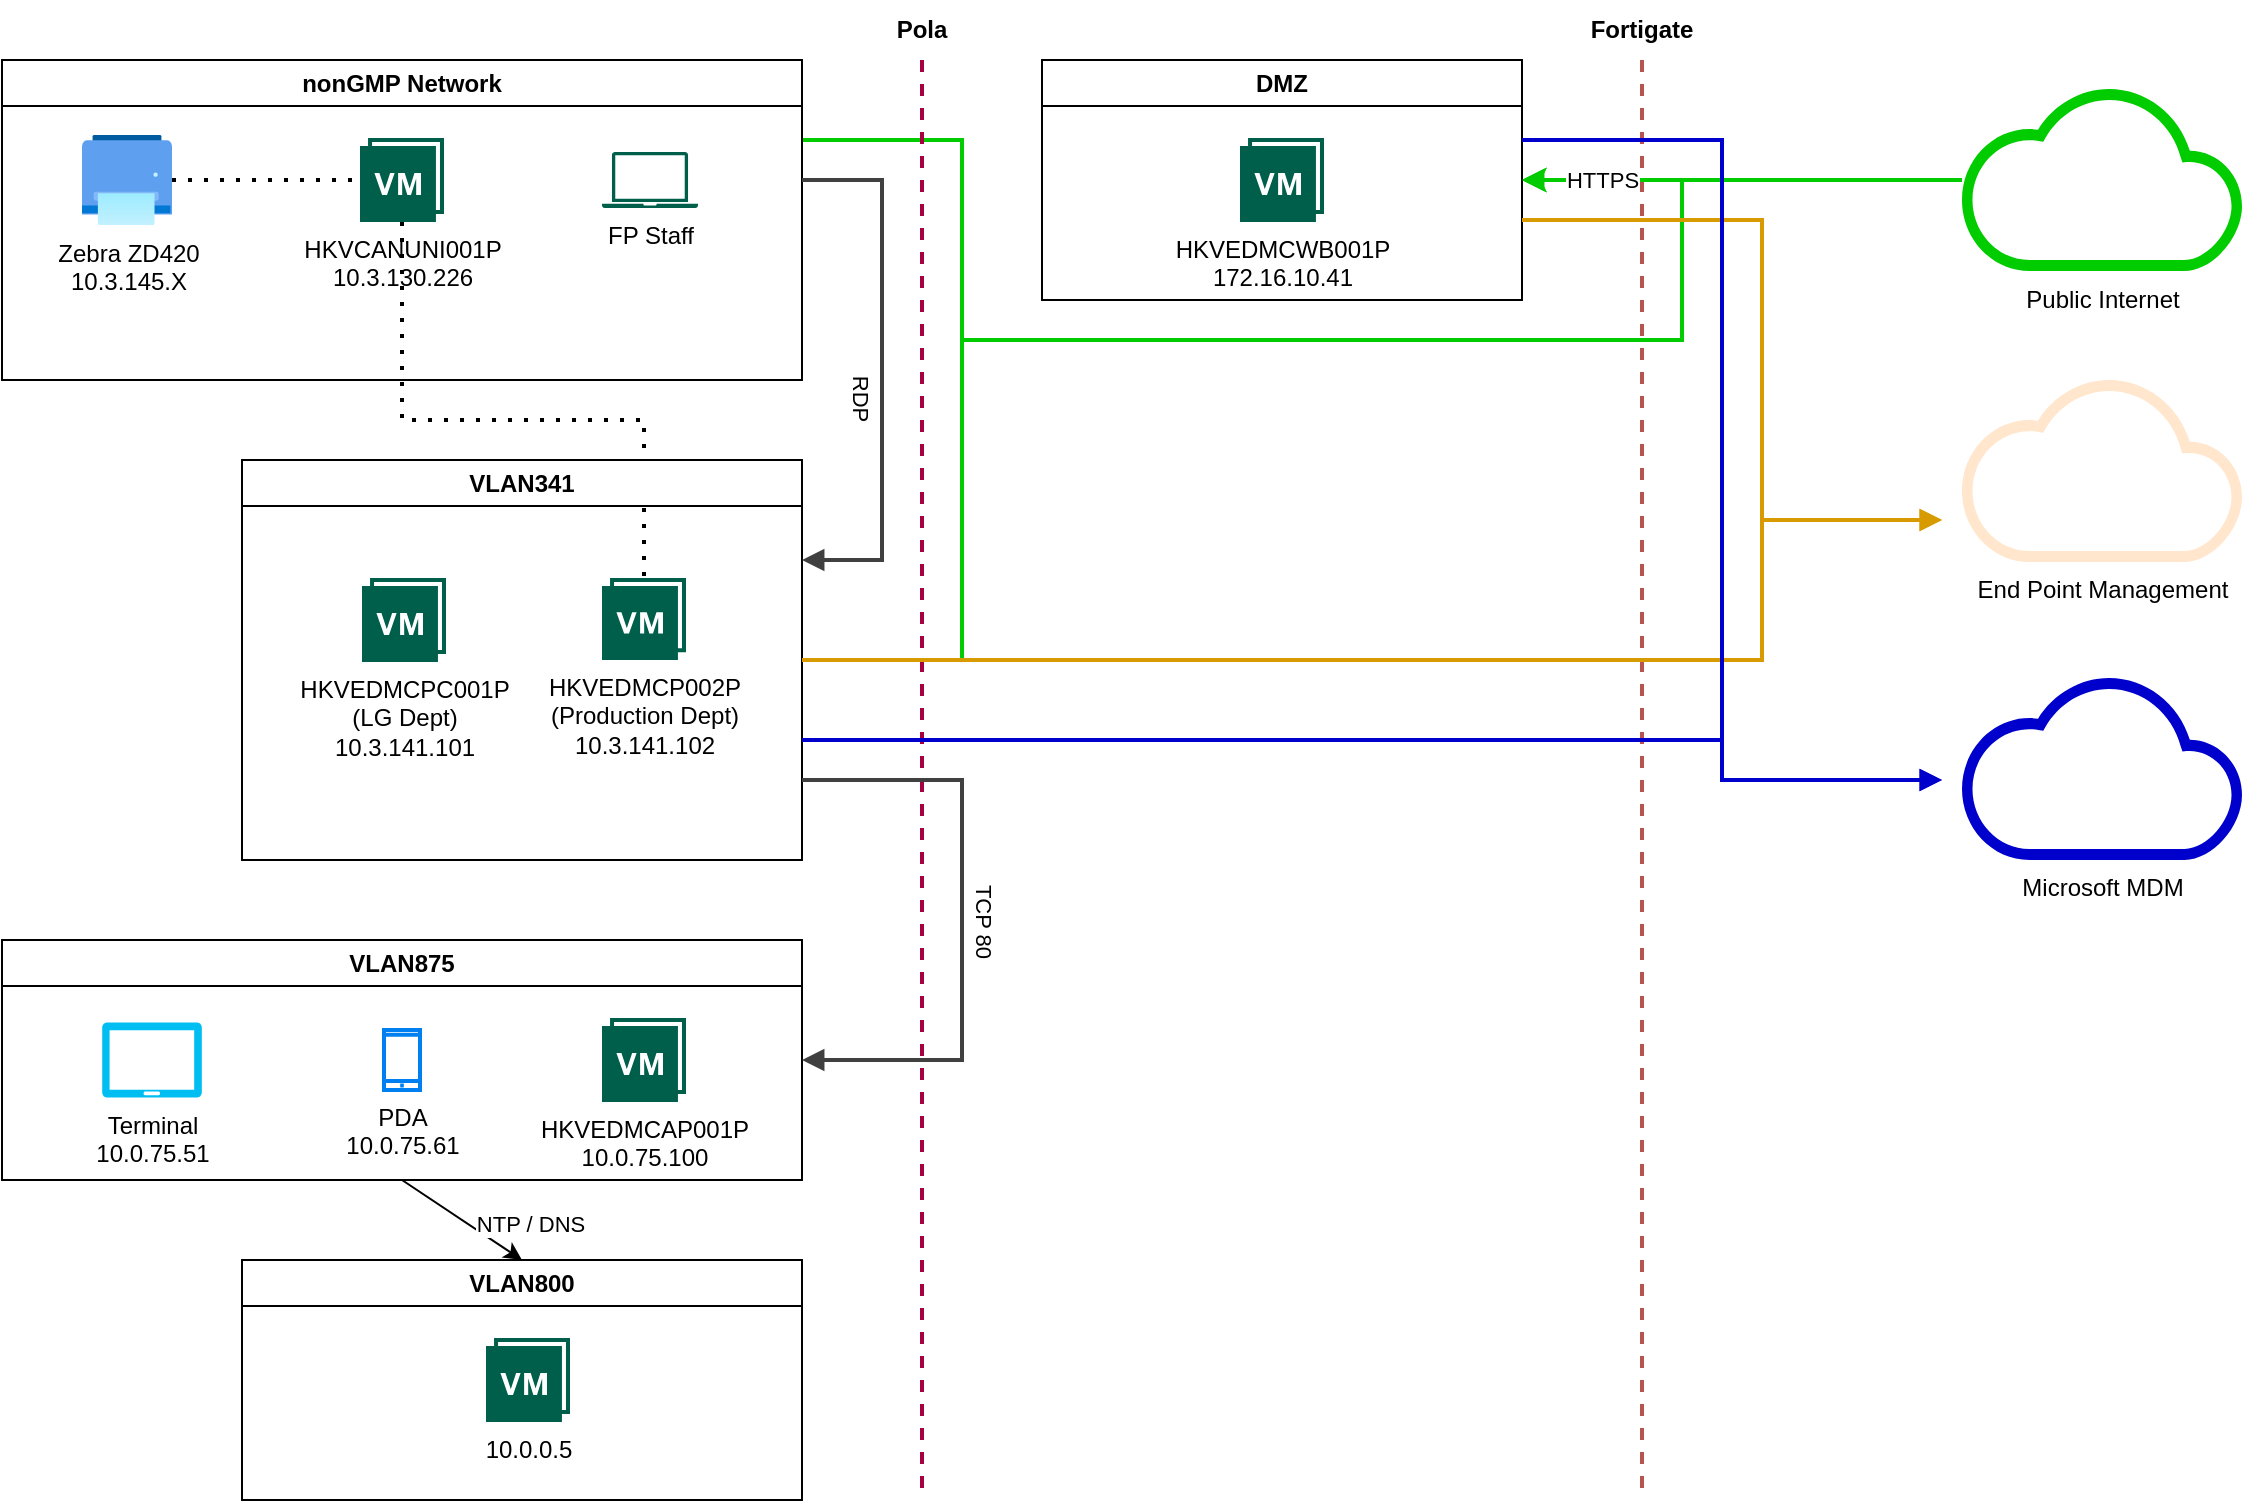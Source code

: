 <mxfile version="28.0.7">
  <diagram name="Page-1" id="hHWHnsxokW3kDAro0Tdl">
    <mxGraphModel dx="1925" dy="1015" grid="1" gridSize="10" guides="1" tooltips="1" connect="1" arrows="1" fold="1" page="1" pageScale="1" pageWidth="1169" pageHeight="827" math="0" shadow="0">
      <root>
        <mxCell id="0" />
        <mxCell id="1" parent="0" />
        <mxCell id="5zW4jAHzgYJ2B7a12A-Z-12" value="" style="endArrow=none;dashed=1;html=1;dashPattern=1 3;strokeWidth=2;rounded=0;" edge="1" parent="1" source="5zW4jAHzgYJ2B7a12A-Z-11" target="1lgSarpmrvdroJrzYnV4-7">
          <mxGeometry width="50" height="50" relative="1" as="geometry">
            <mxPoint x="130" y="100" as="sourcePoint" />
            <mxPoint x="210" y="100" as="targetPoint" />
            <Array as="points">
              <mxPoint x="240" y="100" />
              <mxPoint x="240" y="220" />
              <mxPoint x="361" y="220" />
            </Array>
          </mxGeometry>
        </mxCell>
        <mxCell id="1lgSarpmrvdroJrzYnV4-23" value="" style="endArrow=classic;html=1;rounded=0;strokeWidth=2;strokeColor=#00CC00;entryX=1;entryY=0.5;entryDx=0;entryDy=0;" parent="1" edge="1" target="1lgSarpmrvdroJrzYnV4-3">
          <mxGeometry width="50" height="50" relative="1" as="geometry">
            <mxPoint x="440" y="80" as="sourcePoint" />
            <mxPoint x="780" y="100" as="targetPoint" />
            <Array as="points">
              <mxPoint x="520" y="80" />
              <mxPoint x="520" y="180" />
              <mxPoint x="880" y="180" />
              <mxPoint x="880" y="100" />
            </Array>
          </mxGeometry>
        </mxCell>
        <mxCell id="5zW4jAHzgYJ2B7a12A-Z-1" value="" style="endArrow=classic;html=1;rounded=0;strokeWidth=2;strokeColor=#00CC00;entryX=1;entryY=0.5;entryDx=0;entryDy=0;" edge="1" parent="1" target="1lgSarpmrvdroJrzYnV4-3">
          <mxGeometry width="50" height="50" relative="1" as="geometry">
            <mxPoint x="440" y="340" as="sourcePoint" />
            <mxPoint x="790" y="100" as="targetPoint" />
            <Array as="points">
              <mxPoint x="520" y="340" />
              <mxPoint x="520" y="180" />
              <mxPoint x="880" y="180" />
              <mxPoint x="880" y="100" />
            </Array>
          </mxGeometry>
        </mxCell>
        <mxCell id="1lgSarpmrvdroJrzYnV4-1" value="VLAN875" style="swimlane;whiteSpace=wrap;html=1;" parent="1" vertex="1">
          <mxGeometry x="40" y="480" width="400" height="120" as="geometry" />
        </mxCell>
        <mxCell id="1lgSarpmrvdroJrzYnV4-4" value="HKVEDMCAP001P&lt;div&gt;10.0.75.100&lt;/div&gt;" style="sketch=0;pointerEvents=1;shadow=0;dashed=0;html=1;strokeColor=none;fillColor=#005F4B;labelPosition=center;verticalLabelPosition=bottom;verticalAlign=top;align=center;outlineConnect=0;shape=mxgraph.veeam2.vm_with_a_snapshot;" parent="1lgSarpmrvdroJrzYnV4-1" vertex="1">
          <mxGeometry x="300" y="39" width="42" height="42" as="geometry" />
        </mxCell>
        <mxCell id="5zW4jAHzgYJ2B7a12A-Z-15" value="PDA&lt;br&gt;10.0.75.61" style="html=1;verticalLabelPosition=bottom;align=center;labelBackgroundColor=#ffffff;verticalAlign=top;strokeWidth=2;strokeColor=#0080F0;shadow=0;dashed=0;shape=mxgraph.ios7.icons.smartphone;" vertex="1" parent="1lgSarpmrvdroJrzYnV4-1">
          <mxGeometry x="191" y="45" width="18" height="30" as="geometry" />
        </mxCell>
        <mxCell id="5zW4jAHzgYJ2B7a12A-Z-16" value="Terminal&lt;br&gt;10.0.75.51" style="verticalLabelPosition=bottom;html=1;verticalAlign=top;align=center;strokeColor=none;fillColor=#00BEF2;shape=mxgraph.azure.tablet;pointerEvents=1;" vertex="1" parent="1lgSarpmrvdroJrzYnV4-1">
          <mxGeometry x="50" y="41.25" width="50" height="37.5" as="geometry" />
        </mxCell>
        <mxCell id="1lgSarpmrvdroJrzYnV4-2" value="VLAN341" style="swimlane;whiteSpace=wrap;html=1;" parent="1" vertex="1">
          <mxGeometry x="160" y="240" width="280" height="200" as="geometry" />
        </mxCell>
        <mxCell id="1lgSarpmrvdroJrzYnV4-6" value="HKVEDMCPC001P&lt;div&gt;(LG Dept)&lt;br&gt;&lt;div&gt;10.3.141.101&lt;/div&gt;&lt;/div&gt;" style="sketch=0;pointerEvents=1;shadow=0;dashed=0;html=1;strokeColor=none;fillColor=#005F4B;labelPosition=center;verticalLabelPosition=bottom;verticalAlign=top;align=center;outlineConnect=0;shape=mxgraph.veeam2.vm_with_a_snapshot;" parent="1lgSarpmrvdroJrzYnV4-2" vertex="1">
          <mxGeometry x="60" y="59" width="42" height="42" as="geometry" />
        </mxCell>
        <mxCell id="1lgSarpmrvdroJrzYnV4-7" value="HKVEDMCP002P&lt;br&gt;(Production Dept)&lt;br&gt;&lt;div&gt;10.3.141.102&lt;/div&gt;" style="sketch=0;pointerEvents=1;shadow=0;dashed=0;html=1;strokeColor=none;fillColor=#005F4B;labelPosition=center;verticalLabelPosition=bottom;verticalAlign=top;align=center;outlineConnect=0;shape=mxgraph.veeam2.vm_with_a_snapshot;" parent="1lgSarpmrvdroJrzYnV4-2" vertex="1">
          <mxGeometry x="180" y="59" width="42" height="41" as="geometry" />
        </mxCell>
        <mxCell id="1lgSarpmrvdroJrzYnV4-3" value="DMZ" style="swimlane;whiteSpace=wrap;html=1;" parent="1" vertex="1">
          <mxGeometry x="560" y="40" width="240" height="120" as="geometry" />
        </mxCell>
        <mxCell id="1lgSarpmrvdroJrzYnV4-5" value="HKVEDMCWB001P&lt;div&gt;172.16.10.41&lt;/div&gt;" style="sketch=0;pointerEvents=1;shadow=0;dashed=0;html=1;strokeColor=none;fillColor=#005F4B;labelPosition=center;verticalLabelPosition=bottom;verticalAlign=top;align=center;outlineConnect=0;shape=mxgraph.veeam2.vm_with_a_snapshot;" parent="1lgSarpmrvdroJrzYnV4-3" vertex="1">
          <mxGeometry x="99" y="39" width="42" height="42" as="geometry" />
        </mxCell>
        <mxCell id="1lgSarpmrvdroJrzYnV4-9" value="" style="edgeStyle=none;rounded=0;html=1;jettySize=auto;orthogonalLoop=1;strokeColor=#A50040;strokeWidth=2;fontColor=#000000;jumpStyle=none;endArrow=none;endFill=0;startArrow=none;dashed=1;fillColor=#d80073;" parent="1" edge="1">
          <mxGeometry width="100" relative="1" as="geometry">
            <mxPoint x="500" y="40" as="sourcePoint" />
            <mxPoint x="500" y="760" as="targetPoint" />
          </mxGeometry>
        </mxCell>
        <mxCell id="1lgSarpmrvdroJrzYnV4-10" value="Public Internet" style="sketch=0;pointerEvents=1;shadow=0;dashed=0;html=1;strokeColor=#82b366;fillColor=#00CC00;labelPosition=center;verticalLabelPosition=bottom;verticalAlign=top;align=center;outlineConnect=0;shape=mxgraph.veeam2.cloud;" parent="1" vertex="1">
          <mxGeometry x="1020" y="54.5" width="140" height="91" as="geometry" />
        </mxCell>
        <mxCell id="1lgSarpmrvdroJrzYnV4-11" value="" style="edgeStyle=none;rounded=0;html=1;jettySize=auto;orthogonalLoop=1;strokeColor=#b85450;strokeWidth=2;fontColor=#000000;jumpStyle=none;endArrow=none;endFill=0;startArrow=none;dashed=1;fillColor=#f8cecc;" parent="1" edge="1">
          <mxGeometry width="100" relative="1" as="geometry">
            <mxPoint x="860" y="40" as="sourcePoint" />
            <mxPoint x="860" y="760" as="targetPoint" />
          </mxGeometry>
        </mxCell>
        <mxCell id="1lgSarpmrvdroJrzYnV4-12" value="" style="edgeStyle=none;rounded=0;html=1;jettySize=auto;orthogonalLoop=1;strokeColor=#00CC00;strokeWidth=2;fontColor=#000000;jumpStyle=none;endArrow=block;endFill=1;startArrow=none;" parent="1" source="1lgSarpmrvdroJrzYnV4-10" edge="1">
          <mxGeometry width="100" relative="1" as="geometry">
            <mxPoint x="940" y="100" as="sourcePoint" />
            <mxPoint x="800" y="100" as="targetPoint" />
            <Array as="points" />
          </mxGeometry>
        </mxCell>
        <mxCell id="1lgSarpmrvdroJrzYnV4-13" value="HTTPS" style="edgeLabel;html=1;align=center;verticalAlign=middle;resizable=0;points=[];" parent="1lgSarpmrvdroJrzYnV4-12" vertex="1" connectable="0">
          <mxGeometry x="-0.172" y="-1" relative="1" as="geometry">
            <mxPoint x="-89" y="1" as="offset" />
          </mxGeometry>
        </mxCell>
        <mxCell id="1lgSarpmrvdroJrzYnV4-14" value="" style="edgeStyle=none;rounded=0;html=1;jettySize=auto;orthogonalLoop=1;strokeColor=#404040;strokeWidth=2;fontColor=#000000;jumpStyle=none;endArrow=block;endFill=1;startArrow=none;entryX=1;entryY=0.5;entryDx=0;entryDy=0;" parent="1" target="1lgSarpmrvdroJrzYnV4-1" edge="1">
          <mxGeometry width="100" relative="1" as="geometry">
            <mxPoint x="440" y="400" as="sourcePoint" />
            <mxPoint x="660" y="480" as="targetPoint" />
            <Array as="points">
              <mxPoint x="520" y="400" />
              <mxPoint x="520" y="540" />
            </Array>
          </mxGeometry>
        </mxCell>
        <mxCell id="1lgSarpmrvdroJrzYnV4-15" value="TCP 80" style="edgeLabel;html=1;align=center;verticalAlign=middle;resizable=0;points=[];rotation=90;" parent="1lgSarpmrvdroJrzYnV4-14" vertex="1" connectable="0">
          <mxGeometry x="-0.828" y="1" relative="1" as="geometry">
            <mxPoint x="65" y="71" as="offset" />
          </mxGeometry>
        </mxCell>
        <mxCell id="1lgSarpmrvdroJrzYnV4-16" value="nonGMP Network" style="swimlane;whiteSpace=wrap;html=1;" parent="1" vertex="1">
          <mxGeometry x="40" y="40" width="400" height="160" as="geometry" />
        </mxCell>
        <mxCell id="1lgSarpmrvdroJrzYnV4-19" value="FP Staff" style="sketch=0;pointerEvents=1;shadow=0;dashed=0;html=1;strokeColor=none;fillColor=#005F4B;labelPosition=center;verticalLabelPosition=bottom;verticalAlign=top;align=center;outlineConnect=0;shape=mxgraph.veeam2.laptop;" parent="1lgSarpmrvdroJrzYnV4-16" vertex="1">
          <mxGeometry x="300" y="46" width="48" height="28.0" as="geometry" />
        </mxCell>
        <mxCell id="5zW4jAHzgYJ2B7a12A-Z-11" value="Zebra ZD420&lt;br&gt;10.3.145.X" style="image;aspect=fixed;html=1;points=[];align=center;fontSize=12;image=img/lib/azure2/other/Defender_Industrial_Printer.svg;" vertex="1" parent="1lgSarpmrvdroJrzYnV4-16">
          <mxGeometry x="40" y="37.5" width="45" height="45" as="geometry" />
        </mxCell>
        <mxCell id="5zW4jAHzgYJ2B7a12A-Z-8" value="HKVCANUNI001P&lt;br&gt;10.3.130.226" style="sketch=0;pointerEvents=1;shadow=0;dashed=0;html=1;strokeColor=none;fillColor=#005F4B;labelPosition=center;verticalLabelPosition=bottom;verticalAlign=top;align=center;outlineConnect=0;shape=mxgraph.veeam2.vm_with_a_snapshot;" vertex="1" parent="1lgSarpmrvdroJrzYnV4-16">
          <mxGeometry x="179" y="39" width="42" height="42" as="geometry" />
        </mxCell>
        <mxCell id="1lgSarpmrvdroJrzYnV4-20" value="Pola" style="text;html=1;align=center;verticalAlign=middle;whiteSpace=wrap;rounded=0;fontStyle=1" parent="1" vertex="1">
          <mxGeometry x="450" y="10" width="100" height="30" as="geometry" />
        </mxCell>
        <mxCell id="1lgSarpmrvdroJrzYnV4-22" value="Fortigate" style="text;html=1;align=center;verticalAlign=middle;whiteSpace=wrap;rounded=0;fontStyle=1" parent="1" vertex="1">
          <mxGeometry x="810" y="10" width="100" height="30" as="geometry" />
        </mxCell>
        <mxCell id="1lgSarpmrvdroJrzYnV4-27" value="End Point Management" style="sketch=0;pointerEvents=1;shadow=0;dashed=0;html=1;strokeColor=#d79b00;fillColor=#ffe6cc;labelPosition=center;verticalLabelPosition=bottom;verticalAlign=top;align=center;outlineConnect=0;shape=mxgraph.veeam2.cloud;" parent="1" vertex="1">
          <mxGeometry x="1020" y="200" width="140" height="91" as="geometry" />
        </mxCell>
        <mxCell id="1lgSarpmrvdroJrzYnV4-28" value="Microsoft MDM" style="sketch=0;pointerEvents=1;shadow=0;dashed=0;html=1;strokeColor=#b85450;fillColor=#0000CC;labelPosition=center;verticalLabelPosition=bottom;verticalAlign=top;align=center;outlineConnect=0;shape=mxgraph.veeam2.cloud;" parent="1" vertex="1">
          <mxGeometry x="1020" y="349" width="140" height="91" as="geometry" />
        </mxCell>
        <mxCell id="1lgSarpmrvdroJrzYnV4-30" value="" style="edgeStyle=none;rounded=0;html=1;jettySize=auto;orthogonalLoop=1;strokeColor=#d79b00;strokeWidth=2;fontColor=#000000;jumpStyle=none;endArrow=block;endFill=1;startArrow=none;fillColor=#ffe6cc;exitX=1;exitY=0.5;exitDx=0;exitDy=0;" parent="1" edge="1" source="1lgSarpmrvdroJrzYnV4-2">
          <mxGeometry width="100" relative="1" as="geometry">
            <mxPoint x="440" y="340" as="sourcePoint" />
            <mxPoint x="1010" y="270" as="targetPoint" />
            <Array as="points">
              <mxPoint x="920" y="340" />
              <mxPoint x="920" y="270" />
            </Array>
          </mxGeometry>
        </mxCell>
        <mxCell id="1lgSarpmrvdroJrzYnV4-32" value="" style="edgeStyle=none;rounded=0;html=1;jettySize=auto;orthogonalLoop=1;strokeColor=#d79b00;strokeWidth=2;fontColor=#000000;jumpStyle=none;endArrow=block;endFill=1;startArrow=none;fillColor=#ffe6cc;" parent="1" edge="1">
          <mxGeometry width="100" relative="1" as="geometry">
            <mxPoint x="800" y="120" as="sourcePoint" />
            <mxPoint x="1010" y="270" as="targetPoint" />
            <Array as="points">
              <mxPoint x="920" y="120" />
              <mxPoint x="920" y="270" />
            </Array>
          </mxGeometry>
        </mxCell>
        <mxCell id="1lgSarpmrvdroJrzYnV4-33" value="" style="edgeStyle=none;rounded=0;html=1;jettySize=auto;orthogonalLoop=1;strokeColor=#0000CC;strokeWidth=2;fontColor=#000000;jumpStyle=none;endArrow=block;endFill=1;startArrow=none;fillColor=#f8cecc;" parent="1" edge="1">
          <mxGeometry width="100" relative="1" as="geometry">
            <mxPoint x="440" y="380" as="sourcePoint" />
            <mxPoint x="1010" y="400" as="targetPoint" />
            <Array as="points">
              <mxPoint x="900" y="380" />
              <mxPoint x="900" y="400" />
            </Array>
          </mxGeometry>
        </mxCell>
        <mxCell id="1lgSarpmrvdroJrzYnV4-34" value="" style="edgeStyle=none;rounded=0;html=1;jettySize=auto;orthogonalLoop=1;strokeColor=#0000CC;strokeWidth=2;fontColor=#000000;jumpStyle=none;endArrow=block;endFill=1;startArrow=none;fillColor=#f8cecc;" parent="1" edge="1">
          <mxGeometry width="100" relative="1" as="geometry">
            <mxPoint x="800" y="80" as="sourcePoint" />
            <mxPoint x="1010" y="400" as="targetPoint" />
            <Array as="points">
              <mxPoint x="900" y="80" />
              <mxPoint x="900" y="400" />
            </Array>
          </mxGeometry>
        </mxCell>
        <mxCell id="oMJwZCUIaVvIRo2sdAal-2" value="VLAN800" style="swimlane;whiteSpace=wrap;html=1;" parent="1" vertex="1">
          <mxGeometry x="160" y="640" width="280" height="120" as="geometry" />
        </mxCell>
        <mxCell id="oMJwZCUIaVvIRo2sdAal-3" value="10.0.0.5" style="sketch=0;pointerEvents=1;shadow=0;dashed=0;html=1;strokeColor=none;fillColor=#005F4B;labelPosition=center;verticalLabelPosition=bottom;verticalAlign=top;align=center;outlineConnect=0;shape=mxgraph.veeam2.vm_with_a_snapshot;" parent="oMJwZCUIaVvIRo2sdAal-2" vertex="1">
          <mxGeometry x="122" y="39" width="42" height="42" as="geometry" />
        </mxCell>
        <mxCell id="oMJwZCUIaVvIRo2sdAal-4" value="" style="endArrow=classic;html=1;rounded=0;entryX=0.5;entryY=0;entryDx=0;entryDy=0;" parent="1" target="oMJwZCUIaVvIRo2sdAal-2" edge="1">
          <mxGeometry width="50" height="50" relative="1" as="geometry">
            <mxPoint x="240" y="600" as="sourcePoint" />
            <mxPoint x="750" y="620" as="targetPoint" />
          </mxGeometry>
        </mxCell>
        <mxCell id="oMJwZCUIaVvIRo2sdAal-5" value="NTP / DNS" style="edgeLabel;html=1;align=center;verticalAlign=middle;resizable=0;points=[];" parent="oMJwZCUIaVvIRo2sdAal-4" vertex="1" connectable="0">
          <mxGeometry x="-0.249" y="-2" relative="1" as="geometry">
            <mxPoint x="42" y="5" as="offset" />
          </mxGeometry>
        </mxCell>
        <mxCell id="1lgSarpmrvdroJrzYnV4-17" value="" style="edgeStyle=none;rounded=0;html=1;jettySize=auto;orthogonalLoop=1;strokeColor=#404040;strokeWidth=2;fontColor=#000000;jumpStyle=none;endArrow=block;endFill=1;startArrow=none;entryX=1;entryY=0.25;entryDx=0;entryDy=0;" parent="1" target="1lgSarpmrvdroJrzYnV4-2" edge="1">
          <mxGeometry width="100" relative="1" as="geometry">
            <mxPoint x="440" y="100" as="sourcePoint" />
            <mxPoint x="363.66" y="216" as="targetPoint" />
            <Array as="points">
              <mxPoint x="480" y="100" />
              <mxPoint x="480" y="290" />
            </Array>
          </mxGeometry>
        </mxCell>
        <mxCell id="1lgSarpmrvdroJrzYnV4-18" value="RDP" style="edgeLabel;html=1;align=center;verticalAlign=middle;resizable=0;points=[];rotation=90;" parent="1lgSarpmrvdroJrzYnV4-17" vertex="1" connectable="0">
          <mxGeometry x="-0.263" y="-2" relative="1" as="geometry">
            <mxPoint x="-8" y="49" as="offset" />
          </mxGeometry>
        </mxCell>
      </root>
    </mxGraphModel>
  </diagram>
</mxfile>
